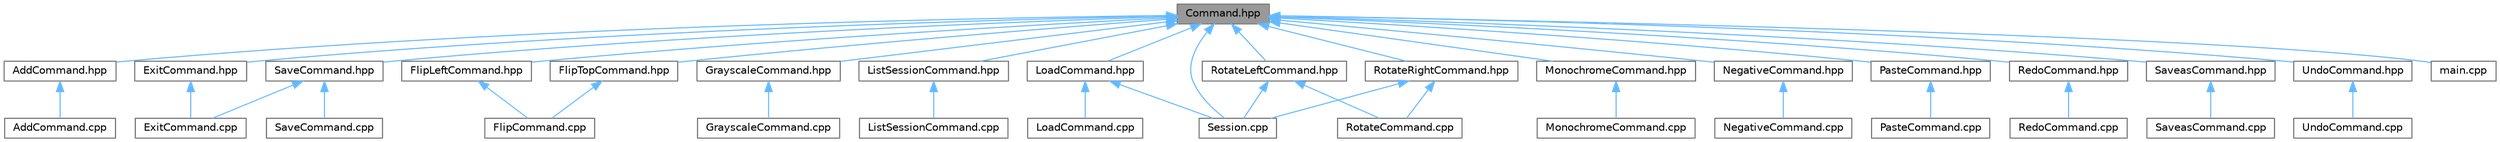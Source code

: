 digraph "Command.hpp"
{
 // INTERACTIVE_SVG=YES
 // LATEX_PDF_SIZE
  bgcolor="transparent";
  edge [fontname=Helvetica,fontsize=10,labelfontname=Helvetica,labelfontsize=10];
  node [fontname=Helvetica,fontsize=10,shape=box,height=0.2,width=0.4];
  Node1 [id="Node000001",label="Command.hpp",height=0.2,width=0.4,color="gray40", fillcolor="grey60", style="filled", fontcolor="black",tooltip=" "];
  Node1 -> Node2 [id="edge1_Node000001_Node000002",dir="back",color="steelblue1",style="solid",tooltip=" "];
  Node2 [id="Node000002",label="AddCommand.hpp",height=0.2,width=0.4,color="grey40", fillcolor="white", style="filled",URL="$_add_command_8hpp.html",tooltip=" "];
  Node2 -> Node3 [id="edge2_Node000002_Node000003",dir="back",color="steelblue1",style="solid",tooltip=" "];
  Node3 [id="Node000003",label="AddCommand.cpp",height=0.2,width=0.4,color="grey40", fillcolor="white", style="filled",URL="$_add_command_8cpp.html",tooltip=" "];
  Node1 -> Node4 [id="edge3_Node000001_Node000004",dir="back",color="steelblue1",style="solid",tooltip=" "];
  Node4 [id="Node000004",label="ExitCommand.hpp",height=0.2,width=0.4,color="grey40", fillcolor="white", style="filled",URL="$_exit_command_8hpp.html",tooltip=" "];
  Node4 -> Node5 [id="edge4_Node000004_Node000005",dir="back",color="steelblue1",style="solid",tooltip=" "];
  Node5 [id="Node000005",label="ExitCommand.cpp",height=0.2,width=0.4,color="grey40", fillcolor="white", style="filled",URL="$_exit_command_8cpp.html",tooltip=" "];
  Node1 -> Node6 [id="edge5_Node000001_Node000006",dir="back",color="steelblue1",style="solid",tooltip=" "];
  Node6 [id="Node000006",label="FlipLeftCommand.hpp",height=0.2,width=0.4,color="grey40", fillcolor="white", style="filled",URL="$_flip_left_command_8hpp.html",tooltip=" "];
  Node6 -> Node7 [id="edge6_Node000006_Node000007",dir="back",color="steelblue1",style="solid",tooltip=" "];
  Node7 [id="Node000007",label="FlipCommand.cpp",height=0.2,width=0.4,color="grey40", fillcolor="white", style="filled",URL="$_flip_command_8cpp.html",tooltip=" "];
  Node1 -> Node8 [id="edge7_Node000001_Node000008",dir="back",color="steelblue1",style="solid",tooltip=" "];
  Node8 [id="Node000008",label="FlipTopCommand.hpp",height=0.2,width=0.4,color="grey40", fillcolor="white", style="filled",URL="$_flip_top_command_8hpp.html",tooltip=" "];
  Node8 -> Node7 [id="edge8_Node000008_Node000007",dir="back",color="steelblue1",style="solid",tooltip=" "];
  Node1 -> Node9 [id="edge9_Node000001_Node000009",dir="back",color="steelblue1",style="solid",tooltip=" "];
  Node9 [id="Node000009",label="GrayscaleCommand.hpp",height=0.2,width=0.4,color="grey40", fillcolor="white", style="filled",URL="$_grayscale_command_8hpp.html",tooltip=" "];
  Node9 -> Node10 [id="edge10_Node000009_Node000010",dir="back",color="steelblue1",style="solid",tooltip=" "];
  Node10 [id="Node000010",label="GrayscaleCommand.cpp",height=0.2,width=0.4,color="grey40", fillcolor="white", style="filled",URL="$_grayscale_command_8cpp.html",tooltip=" "];
  Node1 -> Node11 [id="edge11_Node000001_Node000011",dir="back",color="steelblue1",style="solid",tooltip=" "];
  Node11 [id="Node000011",label="ListSessionCommand.hpp",height=0.2,width=0.4,color="grey40", fillcolor="white", style="filled",URL="$_list_session_command_8hpp.html",tooltip=" "];
  Node11 -> Node12 [id="edge12_Node000011_Node000012",dir="back",color="steelblue1",style="solid",tooltip=" "];
  Node12 [id="Node000012",label="ListSessionCommand.cpp",height=0.2,width=0.4,color="grey40", fillcolor="white", style="filled",URL="$_list_session_command_8cpp.html",tooltip=" "];
  Node1 -> Node13 [id="edge13_Node000001_Node000013",dir="back",color="steelblue1",style="solid",tooltip=" "];
  Node13 [id="Node000013",label="LoadCommand.hpp",height=0.2,width=0.4,color="grey40", fillcolor="white", style="filled",URL="$_load_command_8hpp.html",tooltip=" "];
  Node13 -> Node14 [id="edge14_Node000013_Node000014",dir="back",color="steelblue1",style="solid",tooltip=" "];
  Node14 [id="Node000014",label="LoadCommand.cpp",height=0.2,width=0.4,color="grey40", fillcolor="white", style="filled",URL="$_load_command_8cpp.html",tooltip=" "];
  Node13 -> Node15 [id="edge15_Node000013_Node000015",dir="back",color="steelblue1",style="solid",tooltip=" "];
  Node15 [id="Node000015",label="Session.cpp",height=0.2,width=0.4,color="grey40", fillcolor="white", style="filled",URL="$_session_8cpp.html",tooltip=" "];
  Node1 -> Node16 [id="edge16_Node000001_Node000016",dir="back",color="steelblue1",style="solid",tooltip=" "];
  Node16 [id="Node000016",label="MonochromeCommand.hpp",height=0.2,width=0.4,color="grey40", fillcolor="white", style="filled",URL="$_monochrome_command_8hpp.html",tooltip=" "];
  Node16 -> Node17 [id="edge17_Node000016_Node000017",dir="back",color="steelblue1",style="solid",tooltip=" "];
  Node17 [id="Node000017",label="MonochromeCommand.cpp",height=0.2,width=0.4,color="grey40", fillcolor="white", style="filled",URL="$_monochrome_command_8cpp.html",tooltip=" "];
  Node1 -> Node18 [id="edge18_Node000001_Node000018",dir="back",color="steelblue1",style="solid",tooltip=" "];
  Node18 [id="Node000018",label="NegativeCommand.hpp",height=0.2,width=0.4,color="grey40", fillcolor="white", style="filled",URL="$_negative_command_8hpp.html",tooltip=" "];
  Node18 -> Node19 [id="edge19_Node000018_Node000019",dir="back",color="steelblue1",style="solid",tooltip=" "];
  Node19 [id="Node000019",label="NegativeCommand.cpp",height=0.2,width=0.4,color="grey40", fillcolor="white", style="filled",URL="$_negative_command_8cpp.html",tooltip=" "];
  Node1 -> Node20 [id="edge20_Node000001_Node000020",dir="back",color="steelblue1",style="solid",tooltip=" "];
  Node20 [id="Node000020",label="PasteCommand.hpp",height=0.2,width=0.4,color="grey40", fillcolor="white", style="filled",URL="$_paste_command_8hpp.html",tooltip=" "];
  Node20 -> Node21 [id="edge21_Node000020_Node000021",dir="back",color="steelblue1",style="solid",tooltip=" "];
  Node21 [id="Node000021",label="PasteCommand.cpp",height=0.2,width=0.4,color="grey40", fillcolor="white", style="filled",URL="$_paste_command_8cpp.html",tooltip=" "];
  Node1 -> Node22 [id="edge22_Node000001_Node000022",dir="back",color="steelblue1",style="solid",tooltip=" "];
  Node22 [id="Node000022",label="RedoCommand.hpp",height=0.2,width=0.4,color="grey40", fillcolor="white", style="filled",URL="$_redo_command_8hpp.html",tooltip=" "];
  Node22 -> Node23 [id="edge23_Node000022_Node000023",dir="back",color="steelblue1",style="solid",tooltip=" "];
  Node23 [id="Node000023",label="RedoCommand.cpp",height=0.2,width=0.4,color="grey40", fillcolor="white", style="filled",URL="$_redo_command_8cpp.html",tooltip=" "];
  Node1 -> Node24 [id="edge24_Node000001_Node000024",dir="back",color="steelblue1",style="solid",tooltip=" "];
  Node24 [id="Node000024",label="RotateLeftCommand.hpp",height=0.2,width=0.4,color="grey40", fillcolor="white", style="filled",URL="$_rotate_left_command_8hpp.html",tooltip=" "];
  Node24 -> Node25 [id="edge25_Node000024_Node000025",dir="back",color="steelblue1",style="solid",tooltip=" "];
  Node25 [id="Node000025",label="RotateCommand.cpp",height=0.2,width=0.4,color="grey40", fillcolor="white", style="filled",URL="$_rotate_command_8cpp.html",tooltip=" "];
  Node24 -> Node15 [id="edge26_Node000024_Node000015",dir="back",color="steelblue1",style="solid",tooltip=" "];
  Node1 -> Node26 [id="edge27_Node000001_Node000026",dir="back",color="steelblue1",style="solid",tooltip=" "];
  Node26 [id="Node000026",label="RotateRightCommand.hpp",height=0.2,width=0.4,color="grey40", fillcolor="white", style="filled",URL="$_rotate_right_command_8hpp.html",tooltip=" "];
  Node26 -> Node25 [id="edge28_Node000026_Node000025",dir="back",color="steelblue1",style="solid",tooltip=" "];
  Node26 -> Node15 [id="edge29_Node000026_Node000015",dir="back",color="steelblue1",style="solid",tooltip=" "];
  Node1 -> Node27 [id="edge30_Node000001_Node000027",dir="back",color="steelblue1",style="solid",tooltip=" "];
  Node27 [id="Node000027",label="SaveCommand.hpp",height=0.2,width=0.4,color="grey40", fillcolor="white", style="filled",URL="$_save_command_8hpp.html",tooltip=" "];
  Node27 -> Node5 [id="edge31_Node000027_Node000005",dir="back",color="steelblue1",style="solid",tooltip=" "];
  Node27 -> Node28 [id="edge32_Node000027_Node000028",dir="back",color="steelblue1",style="solid",tooltip=" "];
  Node28 [id="Node000028",label="SaveCommand.cpp",height=0.2,width=0.4,color="grey40", fillcolor="white", style="filled",URL="$_save_command_8cpp.html",tooltip=" "];
  Node1 -> Node29 [id="edge33_Node000001_Node000029",dir="back",color="steelblue1",style="solid",tooltip=" "];
  Node29 [id="Node000029",label="SaveasCommand.hpp",height=0.2,width=0.4,color="grey40", fillcolor="white", style="filled",URL="$_saveas_command_8hpp.html",tooltip=" "];
  Node29 -> Node30 [id="edge34_Node000029_Node000030",dir="back",color="steelblue1",style="solid",tooltip=" "];
  Node30 [id="Node000030",label="SaveasCommand.cpp",height=0.2,width=0.4,color="grey40", fillcolor="white", style="filled",URL="$_saveas_command_8cpp.html",tooltip=" "];
  Node1 -> Node15 [id="edge35_Node000001_Node000015",dir="back",color="steelblue1",style="solid",tooltip=" "];
  Node1 -> Node31 [id="edge36_Node000001_Node000031",dir="back",color="steelblue1",style="solid",tooltip=" "];
  Node31 [id="Node000031",label="UndoCommand.hpp",height=0.2,width=0.4,color="grey40", fillcolor="white", style="filled",URL="$_undo_command_8hpp.html",tooltip=" "];
  Node31 -> Node32 [id="edge37_Node000031_Node000032",dir="back",color="steelblue1",style="solid",tooltip=" "];
  Node32 [id="Node000032",label="UndoCommand.cpp",height=0.2,width=0.4,color="grey40", fillcolor="white", style="filled",URL="$_undo_command_8cpp.html",tooltip=" "];
  Node1 -> Node33 [id="edge38_Node000001_Node000033",dir="back",color="steelblue1",style="solid",tooltip=" "];
  Node33 [id="Node000033",label="main.cpp",height=0.2,width=0.4,color="grey40", fillcolor="white", style="filled",URL="$main_8cpp.html",tooltip=" "];
}
